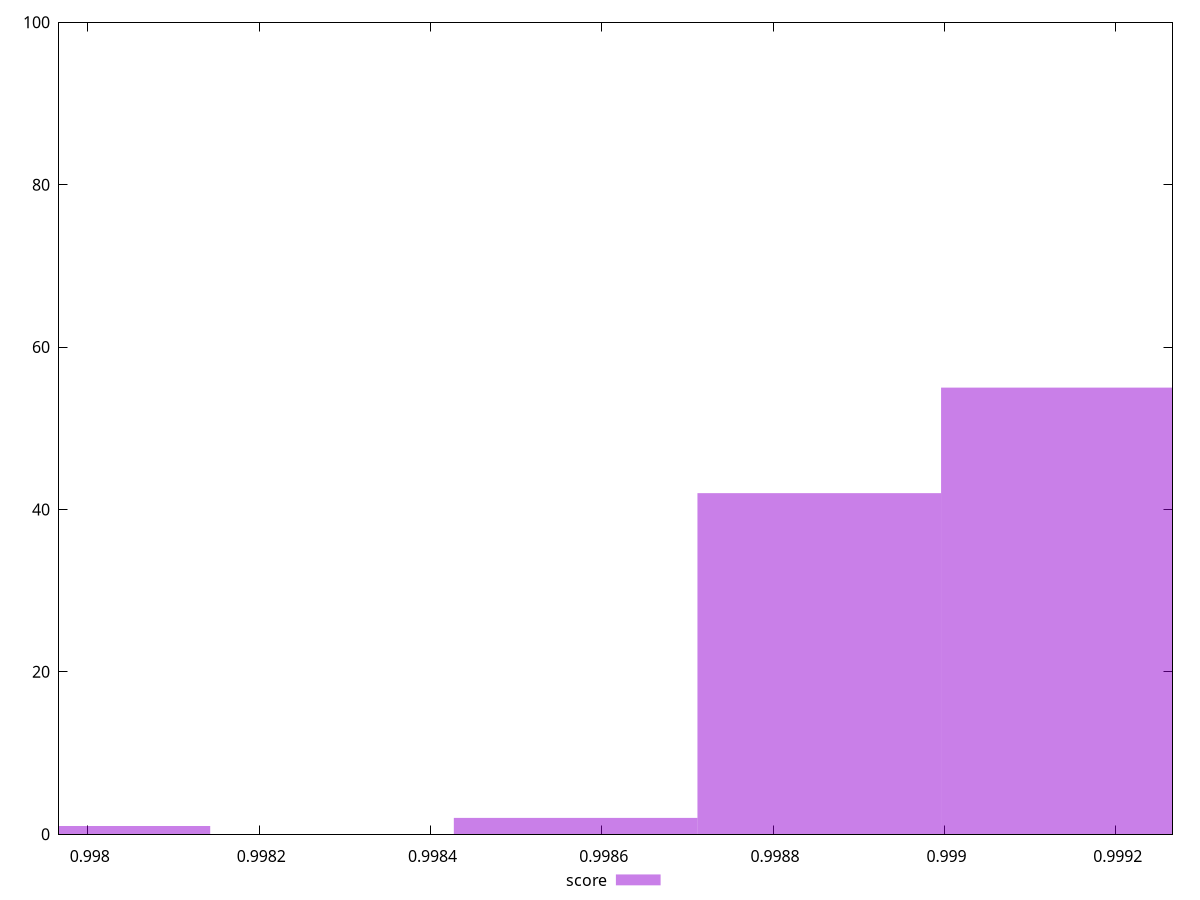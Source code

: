 reset

$score <<EOF
0.9991383274491135 55
0.9988539157418976 42
0.9980006806202503 1
0.9985695040346818 2
EOF

set key outside below
set boxwidth 0.0002844117072158023
set xrange [0.997966367600216:0.9992662973274686]
set yrange [0:100]
set style fill transparent solid 0.5 noborder
set terminal svg size 640, 490 enhanced background rgb 'white'
set output "report_00007_2020-12-11T15:55:29.892Z/mainthread-work-breakdown/samples/pages+cached+noexternal+nosvg/score/histogram.svg"

plot $score title "score" with boxes

reset
